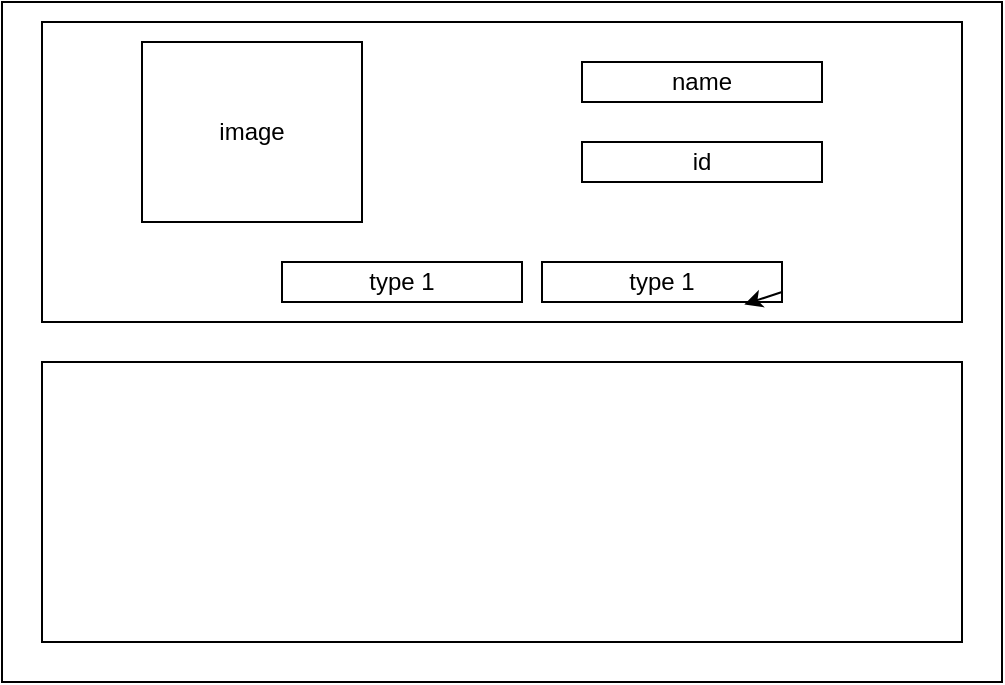 <mxfile>
    <diagram id="qRBYddTHA_nPoI5payoG" name="Page-1">
        <mxGraphModel dx="1072" dy="659" grid="1" gridSize="10" guides="1" tooltips="1" connect="1" arrows="1" fold="1" page="1" pageScale="1" pageWidth="850" pageHeight="1100" math="0" shadow="0">
            <root>
                <mxCell id="0"/>
                <mxCell id="1" parent="0"/>
                <mxCell id="2" value="" style="rounded=0;whiteSpace=wrap;html=1;" vertex="1" parent="1">
                    <mxGeometry x="190" y="150" width="500" height="340" as="geometry"/>
                </mxCell>
                <mxCell id="7" value="" style="rounded=0;whiteSpace=wrap;html=1;" vertex="1" parent="1">
                    <mxGeometry x="210" y="160" width="460" height="150" as="geometry"/>
                </mxCell>
                <mxCell id="3" value="image" style="rounded=0;whiteSpace=wrap;html=1;" vertex="1" parent="1">
                    <mxGeometry x="260" y="170" width="110" height="90" as="geometry"/>
                </mxCell>
                <mxCell id="5" value="name" style="rounded=0;whiteSpace=wrap;html=1;" vertex="1" parent="1">
                    <mxGeometry x="480" y="180" width="120" height="20" as="geometry"/>
                </mxCell>
                <mxCell id="6" value="id" style="rounded=0;whiteSpace=wrap;html=1;" vertex="1" parent="1">
                    <mxGeometry x="480" y="220" width="120" height="20" as="geometry"/>
                </mxCell>
                <mxCell id="8" value="" style="rounded=0;whiteSpace=wrap;html=1;" vertex="1" parent="1">
                    <mxGeometry x="210" y="330" width="460" height="140" as="geometry"/>
                </mxCell>
                <mxCell id="9" value="type 1" style="rounded=0;whiteSpace=wrap;html=1;" vertex="1" parent="1">
                    <mxGeometry x="460" y="280" width="120" height="20" as="geometry"/>
                </mxCell>
                <mxCell id="10" style="edgeStyle=none;html=1;exitX=1;exitY=0.75;exitDx=0;exitDy=0;entryX=0.843;entryY=1.06;entryDx=0;entryDy=0;entryPerimeter=0;" edge="1" parent="1" source="9" target="9">
                    <mxGeometry relative="1" as="geometry"/>
                </mxCell>
                <mxCell id="11" value="type 1" style="rounded=0;whiteSpace=wrap;html=1;" vertex="1" parent="1">
                    <mxGeometry x="330" y="280" width="120" height="20" as="geometry"/>
                </mxCell>
            </root>
        </mxGraphModel>
    </diagram>
</mxfile>